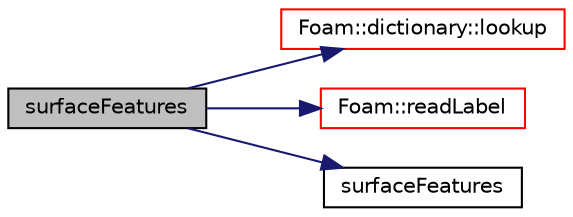 digraph "surfaceFeatures"
{
  bgcolor="transparent";
  edge [fontname="Helvetica",fontsize="10",labelfontname="Helvetica",labelfontsize="10"];
  node [fontname="Helvetica",fontsize="10",shape=record];
  rankdir="LR";
  Node37 [label="surfaceFeatures",height=0.2,width=0.4,color="black", fillcolor="grey75", style="filled", fontcolor="black"];
  Node37 -> Node38 [color="midnightblue",fontsize="10",style="solid",fontname="Helvetica"];
  Node38 [label="Foam::dictionary::lookup",height=0.2,width=0.4,color="red",URL="$a27129.html#a6a0727fa523e48977e27348663def509",tooltip="Find and return an entry data stream. "];
  Node37 -> Node335 [color="midnightblue",fontsize="10",style="solid",fontname="Helvetica"];
  Node335 [label="Foam::readLabel",height=0.2,width=0.4,color="red",URL="$a21851.html#abb09fbcf651d29208982dd7a601b606f"];
  Node37 -> Node338 [color="midnightblue",fontsize="10",style="solid",fontname="Helvetica"];
  Node338 [label="surfaceFeatures",height=0.2,width=0.4,color="black",URL="$a26645.html#a1d250089d155faf127da07f5484f0370",tooltip="Construct from surface. "];
}
